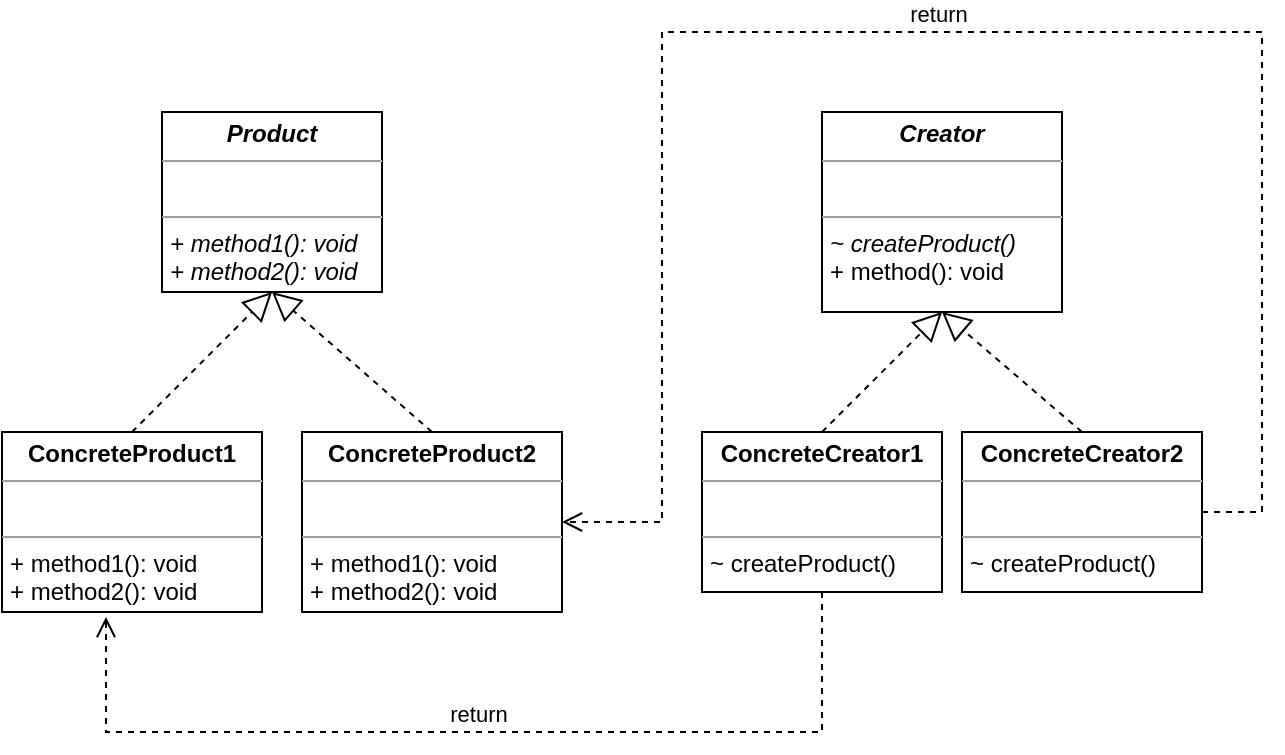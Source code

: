 <mxfile version="18.0.6" type="device"><diagram id="r_aRPxgs9gnnYarZWhoN" name="Page-1"><mxGraphModel dx="946" dy="672" grid="0" gridSize="10" guides="1" tooltips="1" connect="1" arrows="1" fold="1" page="1" pageScale="1" pageWidth="850" pageHeight="1100" math="0" shadow="0"><root><mxCell id="0"/><mxCell id="1" parent="0"/><mxCell id="4p_jYlqiNW1HZbCHgUl4-1" value="&lt;p style=&quot;margin:0px;margin-top:4px;text-align:center;&quot;&gt;&lt;b&gt;&lt;i&gt;Product&lt;/i&gt;&lt;/b&gt;&lt;/p&gt;&lt;hr size=&quot;1&quot;&gt;&lt;p style=&quot;margin:0px;margin-left:4px;&quot;&gt;&lt;i&gt;&lt;br&gt;&lt;/i&gt;&lt;/p&gt;&lt;hr size=&quot;1&quot;&gt;&lt;p style=&quot;margin:0px;margin-left:4px;&quot;&gt;&lt;i&gt;+ method1(): void&lt;/i&gt;&lt;/p&gt;&lt;p style=&quot;margin:0px;margin-left:4px;&quot;&gt;&lt;i&gt;+ method2(): void&lt;/i&gt;&lt;/p&gt;" style="verticalAlign=top;align=left;overflow=fill;fontSize=12;fontFamily=Helvetica;html=1;" parent="1" vertex="1"><mxGeometry x="180" y="130" width="110" height="90" as="geometry"/></mxCell><mxCell id="4p_jYlqiNW1HZbCHgUl4-2" value="&lt;p style=&quot;margin:0px;margin-top:4px;text-align:center;&quot;&gt;&lt;b&gt;ConcreteProduct1&lt;/b&gt;&lt;/p&gt;&lt;hr size=&quot;1&quot;&gt;&lt;p style=&quot;margin:0px;margin-left:4px;&quot;&gt;&lt;br&gt;&lt;/p&gt;&lt;hr size=&quot;1&quot;&gt;&lt;p style=&quot;margin:0px;margin-left:4px;&quot;&gt;+ method1(): void&lt;/p&gt;&lt;p style=&quot;margin:0px;margin-left:4px;&quot;&gt;+ method2(): void&lt;br&gt;&lt;/p&gt;" style="verticalAlign=top;align=left;overflow=fill;fontSize=12;fontFamily=Helvetica;html=1;" parent="1" vertex="1"><mxGeometry x="100" y="290" width="130" height="90" as="geometry"/></mxCell><mxCell id="4p_jYlqiNW1HZbCHgUl4-3" value="&lt;p style=&quot;margin:0px;margin-top:4px;text-align:center;&quot;&gt;&lt;b&gt;ConcreteProduct2&lt;/b&gt;&lt;/p&gt;&lt;hr size=&quot;1&quot;&gt;&lt;p style=&quot;margin:0px;margin-left:4px;&quot;&gt;&lt;br&gt;&lt;/p&gt;&lt;hr size=&quot;1&quot;&gt;&lt;p style=&quot;margin:0px;margin-left:4px;&quot;&gt;+ method1(): void&lt;/p&gt;&lt;p style=&quot;margin:0px;margin-left:4px;&quot;&gt;+ method2(): void&lt;br&gt;&lt;/p&gt;" style="verticalAlign=top;align=left;overflow=fill;fontSize=12;fontFamily=Helvetica;html=1;" parent="1" vertex="1"><mxGeometry x="250" y="290" width="130" height="90" as="geometry"/></mxCell><mxCell id="4p_jYlqiNW1HZbCHgUl4-4" value="" style="endArrow=block;dashed=1;endFill=0;endSize=12;html=1;rounded=0;exitX=0.5;exitY=0;exitDx=0;exitDy=0;entryX=0.5;entryY=1;entryDx=0;entryDy=0;" parent="1" source="4p_jYlqiNW1HZbCHgUl4-2" target="4p_jYlqiNW1HZbCHgUl4-1" edge="1"><mxGeometry width="160" relative="1" as="geometry"><mxPoint x="380" y="350" as="sourcePoint"/><mxPoint x="540" y="350" as="targetPoint"/></mxGeometry></mxCell><mxCell id="4p_jYlqiNW1HZbCHgUl4-5" value="" style="endArrow=block;dashed=1;endFill=0;endSize=12;html=1;rounded=0;exitX=0.5;exitY=0;exitDx=0;exitDy=0;entryX=0.5;entryY=1;entryDx=0;entryDy=0;" parent="1" source="4p_jYlqiNW1HZbCHgUl4-3" target="4p_jYlqiNW1HZbCHgUl4-1" edge="1"><mxGeometry width="160" relative="1" as="geometry"><mxPoint x="380" y="350" as="sourcePoint"/><mxPoint x="540" y="350" as="targetPoint"/></mxGeometry></mxCell><mxCell id="4p_jYlqiNW1HZbCHgUl4-8" value="&lt;p style=&quot;margin:0px;margin-top:4px;text-align:center;&quot;&gt;&lt;b&gt;&lt;i&gt;Creator&lt;/i&gt;&lt;/b&gt;&lt;/p&gt;&lt;hr size=&quot;1&quot;&gt;&lt;p style=&quot;margin:0px;margin-left:4px;&quot;&gt;&lt;br&gt;&lt;/p&gt;&lt;hr size=&quot;1&quot;&gt;&lt;p style=&quot;margin:0px;margin-left:4px;&quot;&gt;&lt;i&gt;~ createProduct()&lt;/i&gt;&lt;/p&gt;&lt;p style=&quot;margin:0px;margin-left:4px;&quot;&gt;+ method(): void&lt;/p&gt;" style="verticalAlign=top;align=left;overflow=fill;fontSize=12;fontFamily=Helvetica;html=1;" parent="1" vertex="1"><mxGeometry x="510" y="130" width="120" height="100" as="geometry"/></mxCell><mxCell id="4p_jYlqiNW1HZbCHgUl4-11" value="&lt;p style=&quot;margin:0px;margin-top:4px;text-align:center;&quot;&gt;&lt;b&gt;ConcreteCreator1&lt;/b&gt;&lt;/p&gt;&lt;hr size=&quot;1&quot;&gt;&lt;p style=&quot;margin:0px;margin-left:4px;&quot;&gt;&lt;br&gt;&lt;/p&gt;&lt;hr size=&quot;1&quot;&gt;&lt;p style=&quot;margin:0px;margin-left:4px;&quot;&gt;~ createProduct()&lt;/p&gt;" style="verticalAlign=top;align=left;overflow=fill;fontSize=12;fontFamily=Helvetica;html=1;" parent="1" vertex="1"><mxGeometry x="450" y="290" width="120" height="80" as="geometry"/></mxCell><mxCell id="4p_jYlqiNW1HZbCHgUl4-12" value="&lt;p style=&quot;margin:0px;margin-top:4px;text-align:center;&quot;&gt;&lt;b&gt;ConcreteCreator2&lt;/b&gt;&lt;/p&gt;&lt;hr size=&quot;1&quot;&gt;&lt;p style=&quot;margin:0px;margin-left:4px;&quot;&gt;&lt;br&gt;&lt;/p&gt;&lt;hr size=&quot;1&quot;&gt;&lt;p style=&quot;margin:0px;margin-left:4px;&quot;&gt;~ createProduct()&lt;/p&gt;" style="verticalAlign=top;align=left;overflow=fill;fontSize=12;fontFamily=Helvetica;html=1;" parent="1" vertex="1"><mxGeometry x="580" y="290" width="120" height="80" as="geometry"/></mxCell><mxCell id="4p_jYlqiNW1HZbCHgUl4-13" value="" style="endArrow=block;dashed=1;endFill=0;endSize=12;html=1;rounded=0;exitX=0.5;exitY=0;exitDx=0;exitDy=0;entryX=0.5;entryY=1;entryDx=0;entryDy=0;" parent="1" source="4p_jYlqiNW1HZbCHgUl4-11" target="4p_jYlqiNW1HZbCHgUl4-8" edge="1"><mxGeometry width="160" relative="1" as="geometry"><mxPoint x="310" y="410" as="sourcePoint"/><mxPoint x="470" y="410" as="targetPoint"/></mxGeometry></mxCell><mxCell id="4p_jYlqiNW1HZbCHgUl4-14" value="" style="endArrow=block;dashed=1;endFill=0;endSize=12;html=1;rounded=0;exitX=0.5;exitY=0;exitDx=0;exitDy=0;entryX=0.5;entryY=1;entryDx=0;entryDy=0;" parent="1" source="4p_jYlqiNW1HZbCHgUl4-12" target="4p_jYlqiNW1HZbCHgUl4-8" edge="1"><mxGeometry width="160" relative="1" as="geometry"><mxPoint x="310" y="410" as="sourcePoint"/><mxPoint x="470" y="410" as="targetPoint"/></mxGeometry></mxCell><mxCell id="4p_jYlqiNW1HZbCHgUl4-15" value="return" style="html=1;verticalAlign=bottom;endArrow=open;dashed=1;endSize=8;rounded=0;exitX=0.5;exitY=1;exitDx=0;exitDy=0;entryX=0.4;entryY=1.028;entryDx=0;entryDy=0;entryPerimeter=0;edgeStyle=orthogonalEdgeStyle;" parent="1" source="4p_jYlqiNW1HZbCHgUl4-11" target="4p_jYlqiNW1HZbCHgUl4-2" edge="1"><mxGeometry relative="1" as="geometry"><mxPoint x="460" y="320" as="sourcePoint"/><mxPoint x="380" y="320" as="targetPoint"/><Array as="points"><mxPoint x="510" y="440"/><mxPoint x="152" y="440"/></Array></mxGeometry></mxCell><mxCell id="4p_jYlqiNW1HZbCHgUl4-16" value="return" style="html=1;verticalAlign=bottom;endArrow=open;dashed=1;endSize=8;rounded=0;exitX=1;exitY=0.5;exitDx=0;exitDy=0;entryX=1;entryY=0.5;entryDx=0;entryDy=0;edgeStyle=orthogonalEdgeStyle;" parent="1" source="4p_jYlqiNW1HZbCHgUl4-12" target="4p_jYlqiNW1HZbCHgUl4-3" edge="1"><mxGeometry relative="1" as="geometry"><mxPoint x="460" y="320" as="sourcePoint"/><mxPoint x="380" y="320" as="targetPoint"/><Array as="points"><mxPoint x="730" y="330"/><mxPoint x="730" y="90"/><mxPoint x="430" y="90"/><mxPoint x="430" y="335"/></Array></mxGeometry></mxCell></root></mxGraphModel></diagram></mxfile>